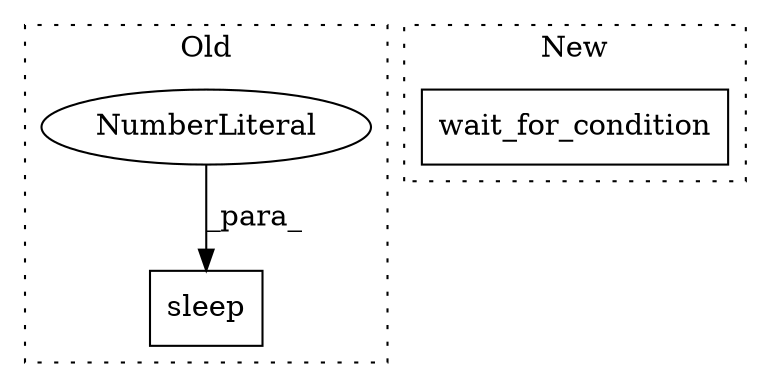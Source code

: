 digraph G {
subgraph cluster0 {
1 [label="sleep" a="32" s="1424,1434" l="6,1" shape="box"];
3 [label="NumberLiteral" a="34" s="1430" l="4" shape="ellipse"];
label = "Old";
style="dotted";
}
subgraph cluster1 {
2 [label="wait_for_condition" a="32" s="1678,1727" l="19,1" shape="box"];
label = "New";
style="dotted";
}
3 -> 1 [label="_para_"];
}